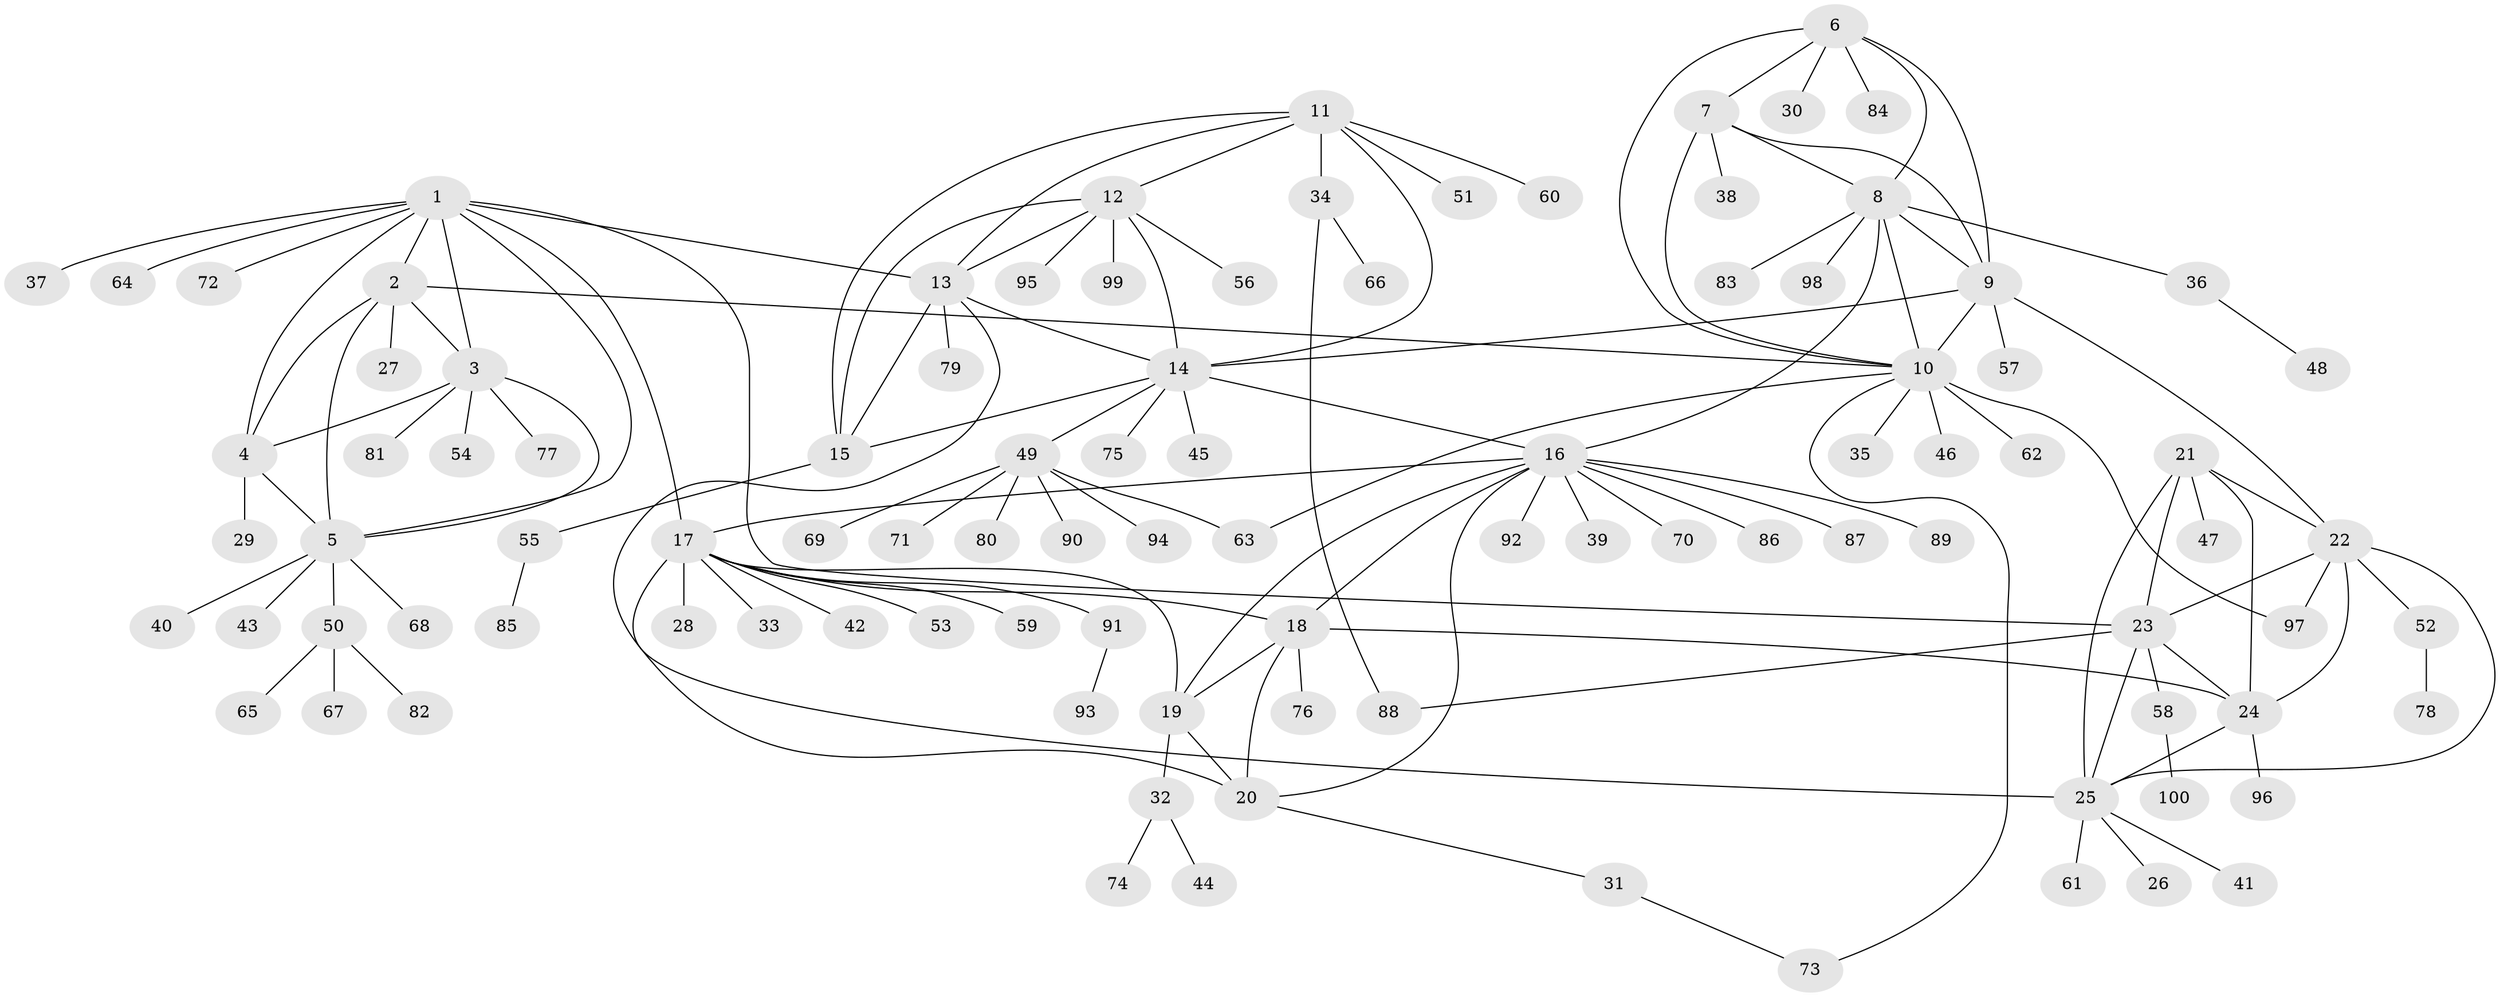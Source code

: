 // Generated by graph-tools (version 1.1) at 2025/15/03/09/25 04:15:57]
// undirected, 100 vertices, 139 edges
graph export_dot {
graph [start="1"]
  node [color=gray90,style=filled];
  1;
  2;
  3;
  4;
  5;
  6;
  7;
  8;
  9;
  10;
  11;
  12;
  13;
  14;
  15;
  16;
  17;
  18;
  19;
  20;
  21;
  22;
  23;
  24;
  25;
  26;
  27;
  28;
  29;
  30;
  31;
  32;
  33;
  34;
  35;
  36;
  37;
  38;
  39;
  40;
  41;
  42;
  43;
  44;
  45;
  46;
  47;
  48;
  49;
  50;
  51;
  52;
  53;
  54;
  55;
  56;
  57;
  58;
  59;
  60;
  61;
  62;
  63;
  64;
  65;
  66;
  67;
  68;
  69;
  70;
  71;
  72;
  73;
  74;
  75;
  76;
  77;
  78;
  79;
  80;
  81;
  82;
  83;
  84;
  85;
  86;
  87;
  88;
  89;
  90;
  91;
  92;
  93;
  94;
  95;
  96;
  97;
  98;
  99;
  100;
  1 -- 2;
  1 -- 3;
  1 -- 4;
  1 -- 5;
  1 -- 13;
  1 -- 17;
  1 -- 23;
  1 -- 37;
  1 -- 64;
  1 -- 72;
  2 -- 3;
  2 -- 4;
  2 -- 5;
  2 -- 10;
  2 -- 27;
  3 -- 4;
  3 -- 5;
  3 -- 54;
  3 -- 77;
  3 -- 81;
  4 -- 5;
  4 -- 29;
  5 -- 40;
  5 -- 43;
  5 -- 50;
  5 -- 68;
  6 -- 7;
  6 -- 8;
  6 -- 9;
  6 -- 10;
  6 -- 30;
  6 -- 84;
  7 -- 8;
  7 -- 9;
  7 -- 10;
  7 -- 38;
  8 -- 9;
  8 -- 10;
  8 -- 16;
  8 -- 36;
  8 -- 83;
  8 -- 98;
  9 -- 10;
  9 -- 14;
  9 -- 22;
  9 -- 57;
  10 -- 35;
  10 -- 46;
  10 -- 62;
  10 -- 63;
  10 -- 73;
  10 -- 97;
  11 -- 12;
  11 -- 13;
  11 -- 14;
  11 -- 15;
  11 -- 34;
  11 -- 51;
  11 -- 60;
  12 -- 13;
  12 -- 14;
  12 -- 15;
  12 -- 56;
  12 -- 95;
  12 -- 99;
  13 -- 14;
  13 -- 15;
  13 -- 25;
  13 -- 79;
  14 -- 15;
  14 -- 16;
  14 -- 45;
  14 -- 49;
  14 -- 75;
  15 -- 55;
  16 -- 17;
  16 -- 18;
  16 -- 19;
  16 -- 20;
  16 -- 39;
  16 -- 70;
  16 -- 86;
  16 -- 87;
  16 -- 89;
  16 -- 92;
  17 -- 18;
  17 -- 19;
  17 -- 20;
  17 -- 28;
  17 -- 33;
  17 -- 42;
  17 -- 53;
  17 -- 59;
  17 -- 91;
  18 -- 19;
  18 -- 20;
  18 -- 24;
  18 -- 76;
  19 -- 20;
  19 -- 32;
  20 -- 31;
  21 -- 22;
  21 -- 23;
  21 -- 24;
  21 -- 25;
  21 -- 47;
  22 -- 23;
  22 -- 24;
  22 -- 25;
  22 -- 52;
  22 -- 97;
  23 -- 24;
  23 -- 25;
  23 -- 58;
  23 -- 88;
  24 -- 25;
  24 -- 96;
  25 -- 26;
  25 -- 41;
  25 -- 61;
  31 -- 73;
  32 -- 44;
  32 -- 74;
  34 -- 66;
  34 -- 88;
  36 -- 48;
  49 -- 63;
  49 -- 69;
  49 -- 71;
  49 -- 80;
  49 -- 90;
  49 -- 94;
  50 -- 65;
  50 -- 67;
  50 -- 82;
  52 -- 78;
  55 -- 85;
  58 -- 100;
  91 -- 93;
}
